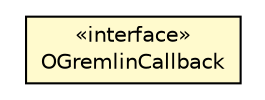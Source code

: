#!/usr/local/bin/dot
#
# Class diagram 
# Generated by UMLGraph version R5_6-24-gf6e263 (http://www.umlgraph.org/)
#

digraph G {
	edge [fontname="Helvetica",fontsize=10,labelfontname="Helvetica",labelfontsize=10];
	node [fontname="Helvetica",fontsize=10,shape=plaintext];
	nodesep=0.25;
	ranksep=0.5;
	// com.orientechnologies.orient.graph.gremlin.OGremlinHelper.OGremlinCallback
	c3547410 [label=<<table title="com.orientechnologies.orient.graph.gremlin.OGremlinHelper.OGremlinCallback" border="0" cellborder="1" cellspacing="0" cellpadding="2" port="p" bgcolor="lemonChiffon" href="./OGremlinHelper.OGremlinCallback.html">
		<tr><td><table border="0" cellspacing="0" cellpadding="1">
<tr><td align="center" balign="center"> &#171;interface&#187; </td></tr>
<tr><td align="center" balign="center"> OGremlinCallback </td></tr>
		</table></td></tr>
		</table>>, URL="./OGremlinHelper.OGremlinCallback.html", fontname="Helvetica", fontcolor="black", fontsize=10.0];
}

